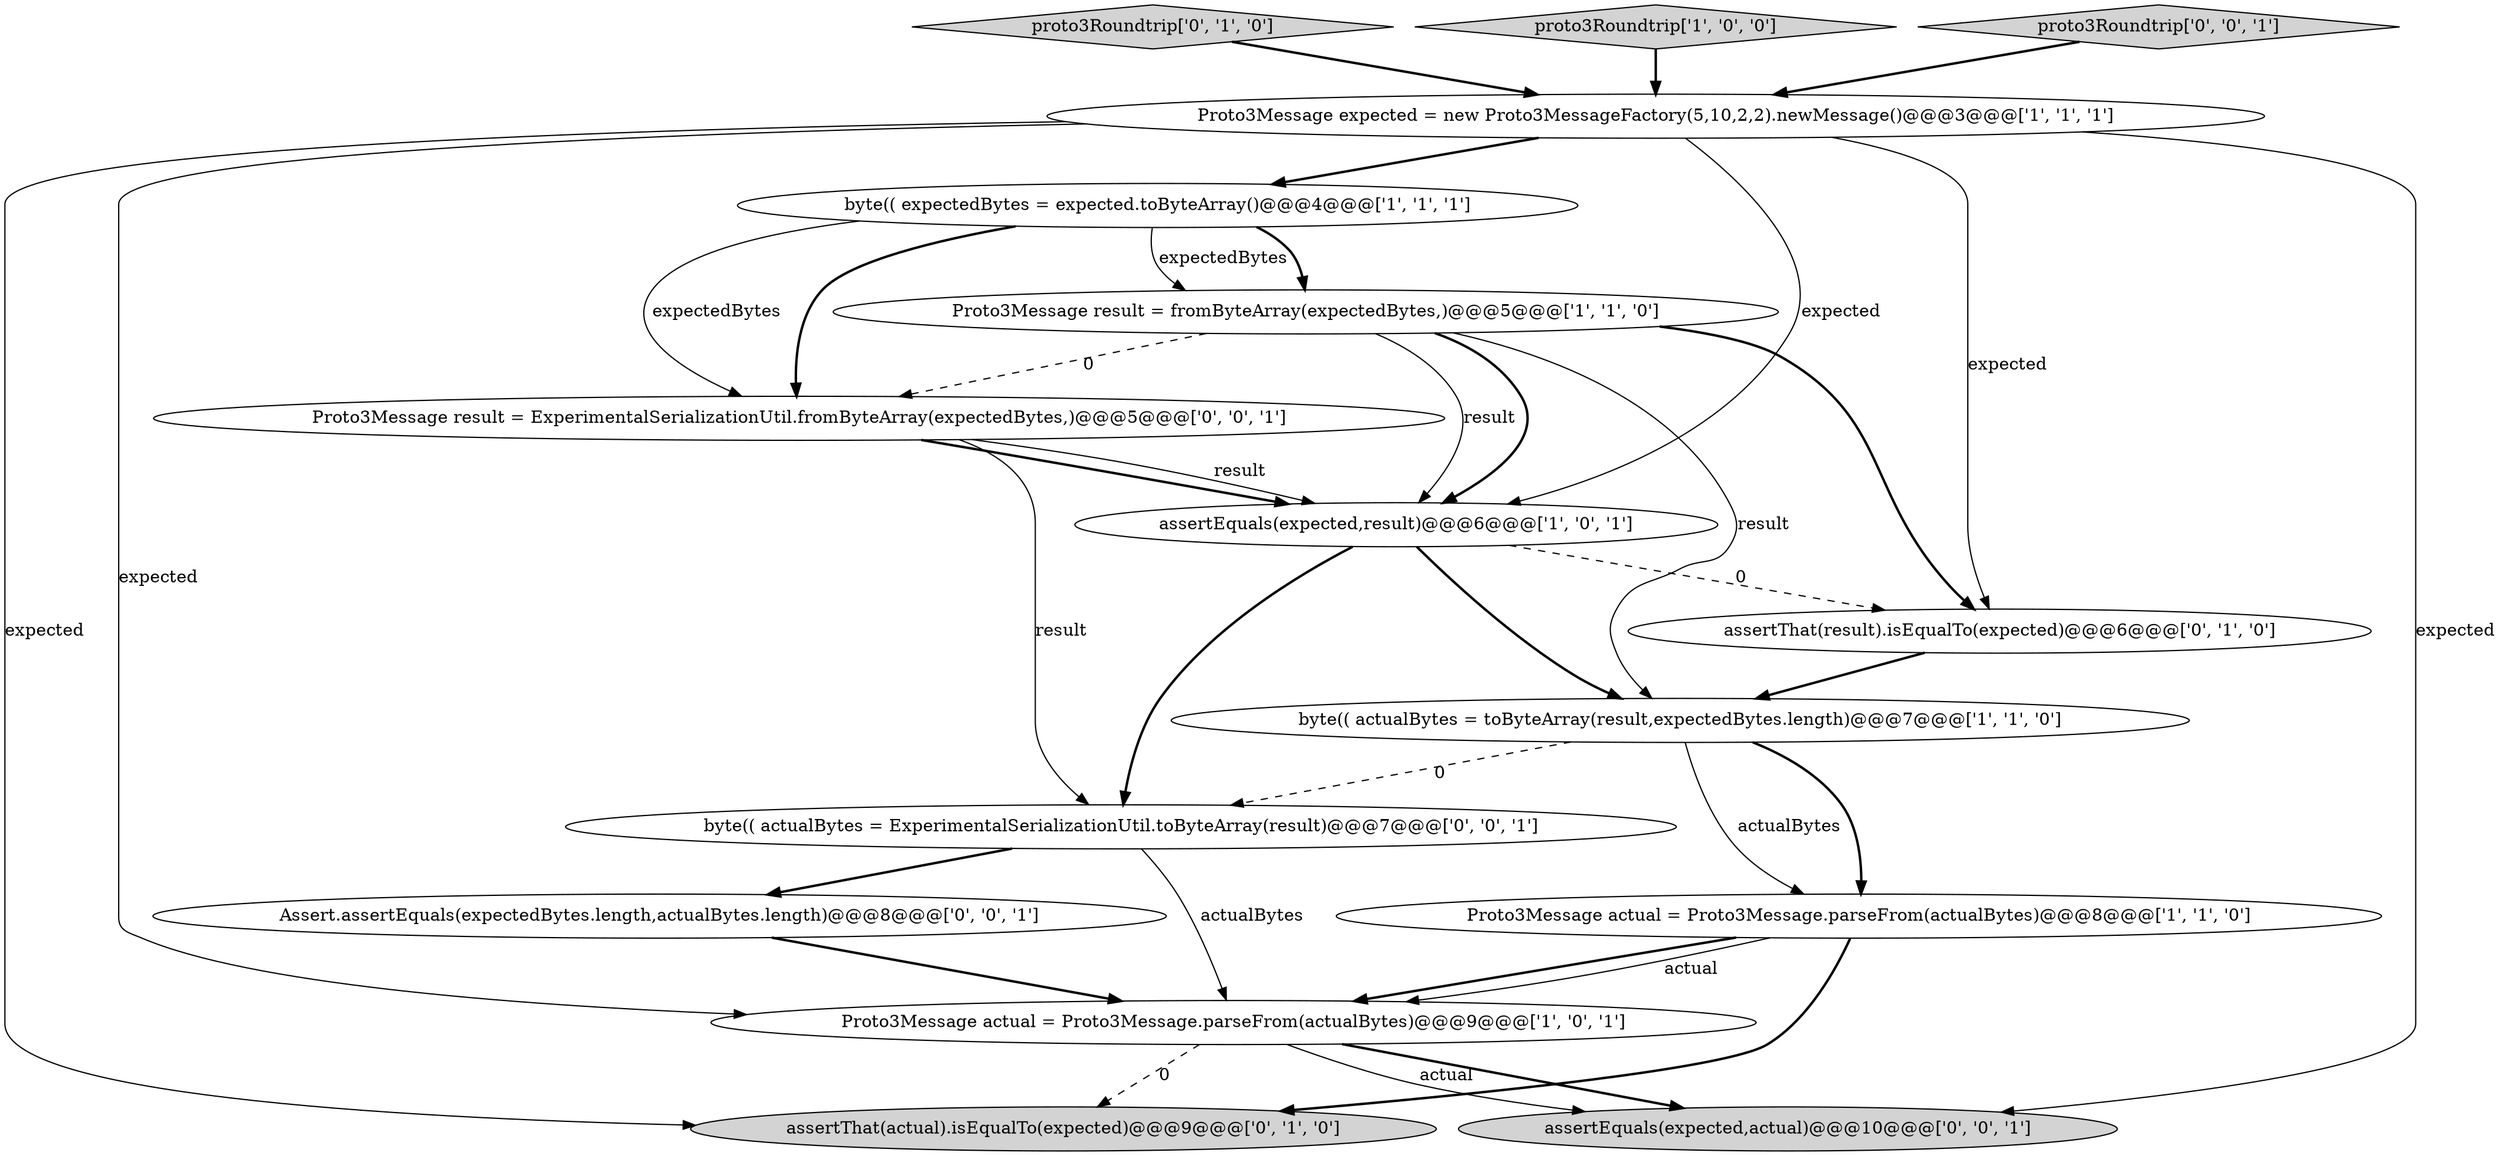 digraph {
5 [style = filled, label = "Proto3Message actual = Proto3Message.parseFrom(actualBytes)@@@9@@@['1', '0', '1']", fillcolor = white, shape = ellipse image = "AAA0AAABBB1BBB"];
9 [style = filled, label = "assertThat(result).isEqualTo(expected)@@@6@@@['0', '1', '0']", fillcolor = white, shape = ellipse image = "AAA1AAABBB2BBB"];
3 [style = filled, label = "byte(( actualBytes = toByteArray(result,expectedBytes.length)@@@7@@@['1', '1', '0']", fillcolor = white, shape = ellipse image = "AAA0AAABBB1BBB"];
12 [style = filled, label = "Assert.assertEquals(expectedBytes.length,actualBytes.length)@@@8@@@['0', '0', '1']", fillcolor = white, shape = ellipse image = "AAA0AAABBB3BBB"];
13 [style = filled, label = "byte(( actualBytes = ExperimentalSerializationUtil.toByteArray(result)@@@7@@@['0', '0', '1']", fillcolor = white, shape = ellipse image = "AAA0AAABBB3BBB"];
2 [style = filled, label = "assertEquals(expected,result)@@@6@@@['1', '0', '1']", fillcolor = white, shape = ellipse image = "AAA0AAABBB1BBB"];
8 [style = filled, label = "proto3Roundtrip['0', '1', '0']", fillcolor = lightgray, shape = diamond image = "AAA0AAABBB2BBB"];
1 [style = filled, label = "proto3Roundtrip['1', '0', '0']", fillcolor = lightgray, shape = diamond image = "AAA0AAABBB1BBB"];
14 [style = filled, label = "assertEquals(expected,actual)@@@10@@@['0', '0', '1']", fillcolor = lightgray, shape = ellipse image = "AAA0AAABBB3BBB"];
4 [style = filled, label = "Proto3Message result = fromByteArray(expectedBytes,)@@@5@@@['1', '1', '0']", fillcolor = white, shape = ellipse image = "AAA0AAABBB1BBB"];
0 [style = filled, label = "Proto3Message expected = new Proto3MessageFactory(5,10,2,2).newMessage()@@@3@@@['1', '1', '1']", fillcolor = white, shape = ellipse image = "AAA0AAABBB1BBB"];
11 [style = filled, label = "Proto3Message result = ExperimentalSerializationUtil.fromByteArray(expectedBytes,)@@@5@@@['0', '0', '1']", fillcolor = white, shape = ellipse image = "AAA0AAABBB3BBB"];
6 [style = filled, label = "Proto3Message actual = Proto3Message.parseFrom(actualBytes)@@@8@@@['1', '1', '0']", fillcolor = white, shape = ellipse image = "AAA0AAABBB1BBB"];
10 [style = filled, label = "assertThat(actual).isEqualTo(expected)@@@9@@@['0', '1', '0']", fillcolor = lightgray, shape = ellipse image = "AAA1AAABBB2BBB"];
15 [style = filled, label = "proto3Roundtrip['0', '0', '1']", fillcolor = lightgray, shape = diamond image = "AAA0AAABBB3BBB"];
7 [style = filled, label = "byte(( expectedBytes = expected.toByteArray()@@@4@@@['1', '1', '1']", fillcolor = white, shape = ellipse image = "AAA0AAABBB1BBB"];
0->2 [style = solid, label="expected"];
3->6 [style = solid, label="actualBytes"];
0->10 [style = solid, label="expected"];
5->14 [style = bold, label=""];
4->11 [style = dashed, label="0"];
7->4 [style = solid, label="expectedBytes"];
8->0 [style = bold, label=""];
0->7 [style = bold, label=""];
2->13 [style = bold, label=""];
7->11 [style = solid, label="expectedBytes"];
9->3 [style = bold, label=""];
2->9 [style = dashed, label="0"];
4->2 [style = solid, label="result"];
7->11 [style = bold, label=""];
3->13 [style = dashed, label="0"];
11->2 [style = bold, label=""];
4->2 [style = bold, label=""];
13->5 [style = solid, label="actualBytes"];
3->6 [style = bold, label=""];
2->3 [style = bold, label=""];
6->10 [style = bold, label=""];
13->12 [style = bold, label=""];
12->5 [style = bold, label=""];
15->0 [style = bold, label=""];
7->4 [style = bold, label=""];
4->9 [style = bold, label=""];
11->13 [style = solid, label="result"];
5->14 [style = solid, label="actual"];
6->5 [style = bold, label=""];
5->10 [style = dashed, label="0"];
0->5 [style = solid, label="expected"];
0->9 [style = solid, label="expected"];
6->5 [style = solid, label="actual"];
0->14 [style = solid, label="expected"];
11->2 [style = solid, label="result"];
1->0 [style = bold, label=""];
4->3 [style = solid, label="result"];
}
